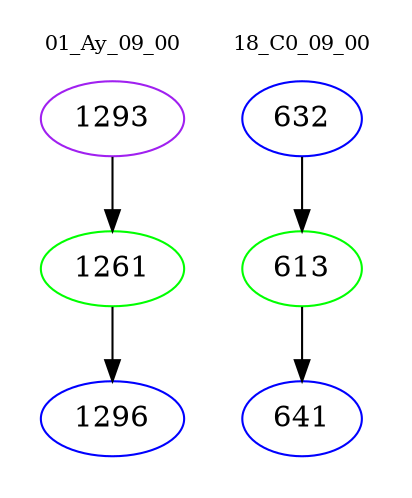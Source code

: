 digraph{
subgraph cluster_0 {
color = white
label = "01_Ay_09_00";
fontsize=10;
T0_1293 [label="1293", color="purple"]
T0_1293 -> T0_1261 [color="black"]
T0_1261 [label="1261", color="green"]
T0_1261 -> T0_1296 [color="black"]
T0_1296 [label="1296", color="blue"]
}
subgraph cluster_1 {
color = white
label = "18_C0_09_00";
fontsize=10;
T1_632 [label="632", color="blue"]
T1_632 -> T1_613 [color="black"]
T1_613 [label="613", color="green"]
T1_613 -> T1_641 [color="black"]
T1_641 [label="641", color="blue"]
}
}
